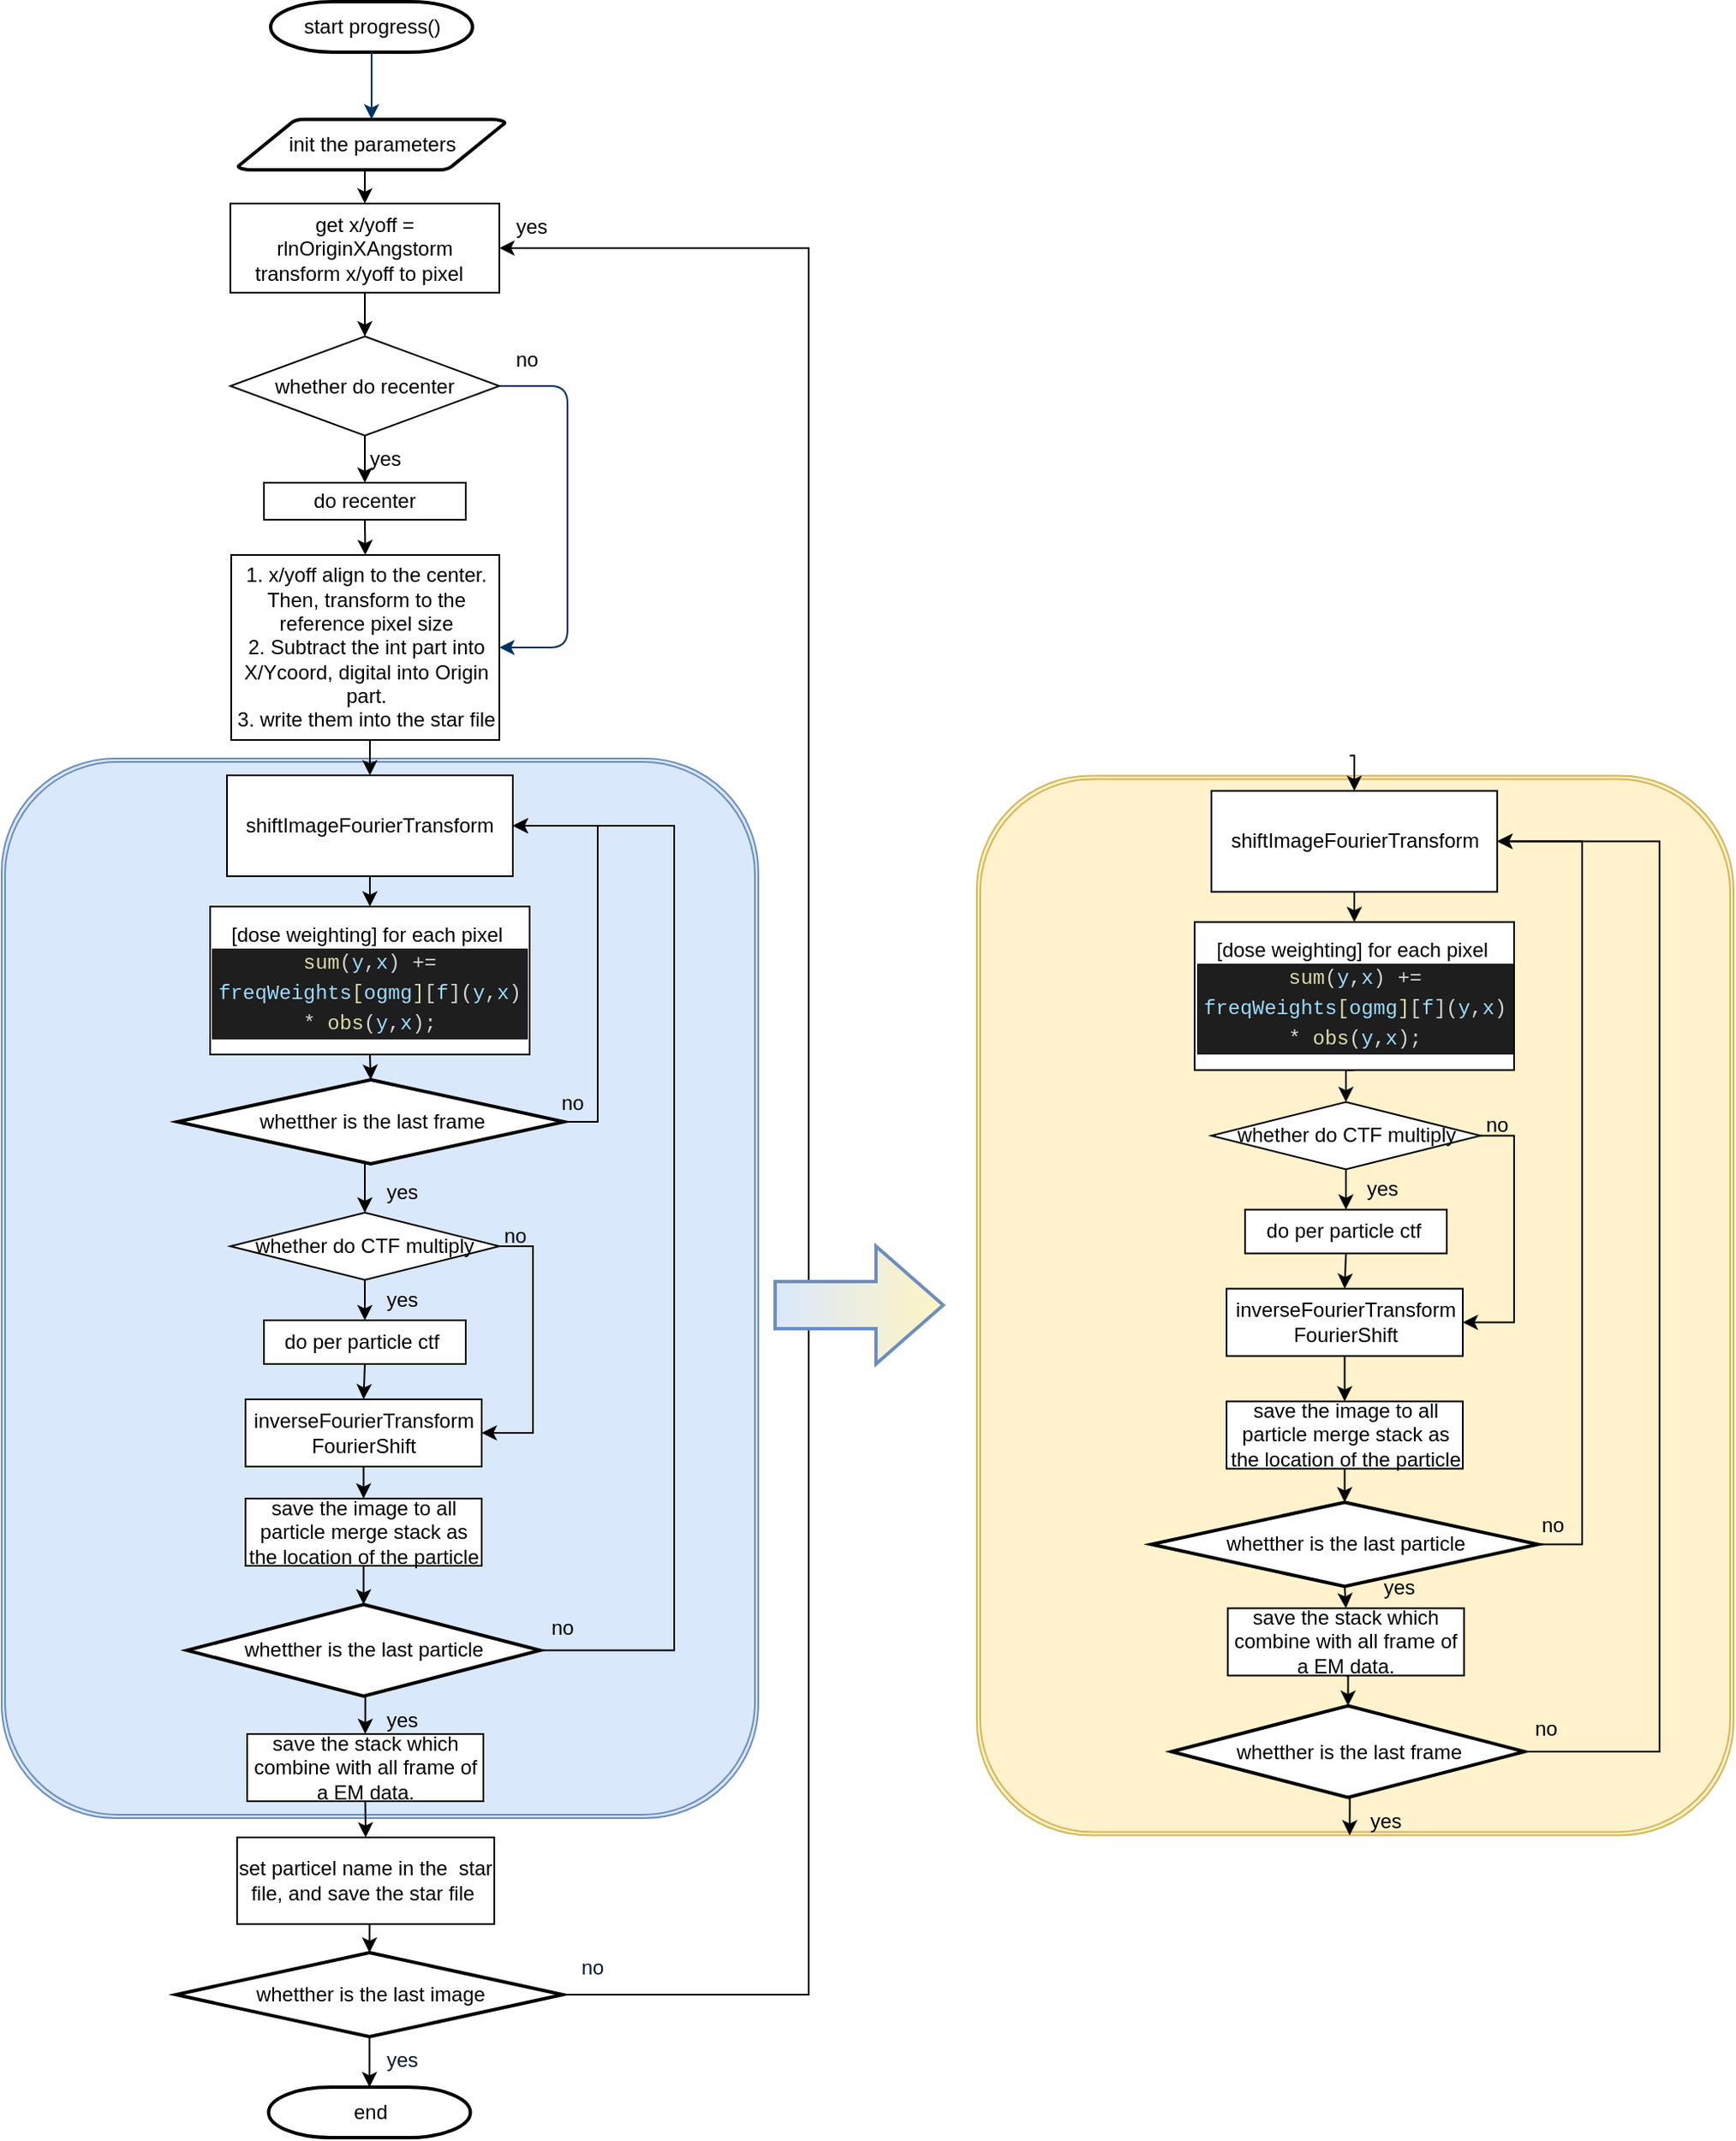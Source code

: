 <mxfile version="14.5.4" type="github">
  <diagram id="6a731a19-8d31-9384-78a2-239565b7b9f0" name="Page-1">
    <mxGraphModel dx="5010" dy="3035" grid="1" gridSize="10" guides="1" tooltips="1" connect="1" arrows="1" fold="1" page="1" pageScale="1" pageWidth="1169" pageHeight="827" background="#ffffff" math="0" shadow="0">
      <root>
        <mxCell id="0" />
        <mxCell id="1" parent="0" />
        <mxCell id="xZEAEanUrRY9l2Lbz_Wz-160" value="" style="shape=ext;double=1;rounded=1;whiteSpace=wrap;html=1;strokeColor=#d6b656;fillColor=#fff2cc;" vertex="1" parent="1">
          <mxGeometry x="680" y="520.25" width="450" height="630" as="geometry" />
        </mxCell>
        <mxCell id="xZEAEanUrRY9l2Lbz_Wz-132" value="" style="shape=ext;double=1;rounded=1;whiteSpace=wrap;html=1;strokeColor=#6c8ebf;fillColor=#dae8fc;" vertex="1" parent="1">
          <mxGeometry x="100" y="510" width="450" height="630" as="geometry" />
        </mxCell>
        <mxCell id="2" value="start progress()" style="shape=mxgraph.flowchart.terminator;strokeWidth=2;gradientColor=none;gradientDirection=north;fontStyle=0;html=1;" parent="1" vertex="1">
          <mxGeometry x="260" y="60" width="120" height="30" as="geometry" />
        </mxCell>
        <mxCell id="xZEAEanUrRY9l2Lbz_Wz-102" style="edgeStyle=orthogonalEdgeStyle;rounded=0;orthogonalLoop=1;jettySize=auto;html=1;exitX=0.5;exitY=1;exitDx=0;exitDy=0;exitPerimeter=0;entryX=0.5;entryY=0;entryDx=0;entryDy=0;" edge="1" parent="1" source="3" target="xZEAEanUrRY9l2Lbz_Wz-59">
          <mxGeometry relative="1" as="geometry" />
        </mxCell>
        <mxCell id="3" value="init the parameters" style="shape=mxgraph.flowchart.data;strokeWidth=2;gradientColor=none;gradientDirection=north;fontStyle=0;html=1;" parent="1" vertex="1">
          <mxGeometry x="240.5" y="130" width="159" height="30" as="geometry" />
        </mxCell>
        <mxCell id="7" style="fontStyle=1;strokeColor=#003366;strokeWidth=1;html=1;" parent="1" source="2" target="3" edge="1">
          <mxGeometry relative="1" as="geometry" />
        </mxCell>
        <mxCell id="11" value="yes" style="text;fontStyle=0;html=1;strokeColor=none;gradientColor=none;fillColor=none;strokeWidth=2;" parent="1" vertex="1">
          <mxGeometry x="404" y="180" width="40" height="26" as="geometry" />
        </mxCell>
        <mxCell id="19" value="" style="edgeStyle=elbowEdgeStyle;elbow=horizontal;exitX=1;exitY=0.5;fontStyle=1;strokeColor=#003366;strokeWidth=1;html=1;entryX=1;entryY=0.5;entryDx=0;entryDy=0;exitDx=0;exitDy=0;" parent="1" source="xZEAEanUrRY9l2Lbz_Wz-60" target="xZEAEanUrRY9l2Lbz_Wz-62" edge="1">
          <mxGeometry y="-326" width="100" height="100" as="geometry">
            <mxPoint x="384.395" y="354" as="sourcePoint" />
            <mxPoint x="100" y="-326" as="targetPoint" />
            <Array as="points">
              <mxPoint x="436.5" y="359" />
              <mxPoint x="470" y="424" />
            </Array>
          </mxGeometry>
        </mxCell>
        <mxCell id="xZEAEanUrRY9l2Lbz_Wz-86" style="edgeStyle=orthogonalEdgeStyle;rounded=0;orthogonalLoop=1;jettySize=auto;html=1;exitX=1;exitY=0.5;exitDx=0;exitDy=0;exitPerimeter=0;entryX=1;entryY=0.5;entryDx=0;entryDy=0;" edge="1" parent="1" source="24" target="xZEAEanUrRY9l2Lbz_Wz-85">
          <mxGeometry relative="1" as="geometry">
            <Array as="points">
              <mxPoint x="500" y="1040" />
              <mxPoint x="500" y="550" />
            </Array>
          </mxGeometry>
        </mxCell>
        <mxCell id="xZEAEanUrRY9l2Lbz_Wz-116" style="edgeStyle=orthogonalEdgeStyle;rounded=0;orthogonalLoop=1;jettySize=auto;html=1;exitX=0.5;exitY=1;exitDx=0;exitDy=0;exitPerimeter=0;entryX=0.5;entryY=0;entryDx=0;entryDy=0;" edge="1" parent="1" source="24" target="xZEAEanUrRY9l2Lbz_Wz-114">
          <mxGeometry relative="1" as="geometry" />
        </mxCell>
        <mxCell id="24" value="whetther is the last particle" style="shape=mxgraph.flowchart.decision;strokeWidth=2;gradientColor=none;gradientDirection=north;fontStyle=0;html=1;" parent="1" vertex="1">
          <mxGeometry x="210.25" y="1013" width="210" height="54.5" as="geometry" />
        </mxCell>
        <mxCell id="27" value="yes" style="text;fontStyle=0;html=1;strokeColor=none;gradientColor=none;fillColor=none;strokeWidth=2;" parent="1" vertex="1">
          <mxGeometry x="326.5" y="754" width="40" height="26" as="geometry" />
        </mxCell>
        <mxCell id="46" value="no" style="text;fontStyle=0;html=1;strokeColor=none;gradientColor=none;fillColor=none;strokeWidth=2;" parent="1" vertex="1">
          <mxGeometry x="424.5" y="1013" width="40" height="26" as="geometry" />
        </mxCell>
        <mxCell id="47" value="yes" style="text;fontColor=#001933;fontStyle=0;html=1;strokeColor=none;gradientColor=none;fillColor=none;strokeWidth=2;" parent="1" vertex="1">
          <mxGeometry x="326.5" y="1270" width="40" height="26" as="geometry" />
        </mxCell>
        <mxCell id="48" value="no" style="text;fontColor=#001933;fontStyle=0;html=1;strokeColor=none;gradientColor=none;fillColor=none;strokeWidth=2;align=center;" parent="1" vertex="1">
          <mxGeometry x="431" y="1215" width="40" height="26" as="geometry" />
        </mxCell>
        <mxCell id="xZEAEanUrRY9l2Lbz_Wz-57" value="end" style="shape=mxgraph.flowchart.terminator;strokeWidth=2;gradientColor=none;gradientDirection=north;fontStyle=0;html=1;" vertex="1" parent="1">
          <mxGeometry x="258.75" y="1300" width="120" height="30" as="geometry" />
        </mxCell>
        <mxCell id="xZEAEanUrRY9l2Lbz_Wz-80" style="edgeStyle=orthogonalEdgeStyle;rounded=0;orthogonalLoop=1;jettySize=auto;html=1;exitX=0.5;exitY=1;exitDx=0;exitDy=0;entryX=0.5;entryY=0;entryDx=0;entryDy=0;" edge="1" parent="1" source="xZEAEanUrRY9l2Lbz_Wz-59" target="xZEAEanUrRY9l2Lbz_Wz-60">
          <mxGeometry relative="1" as="geometry" />
        </mxCell>
        <mxCell id="xZEAEanUrRY9l2Lbz_Wz-59" value="get x/yoff = rlnOriginXAngstorm&lt;br&gt;transform x/yoff to pixel&amp;nbsp;&amp;nbsp;" style="rounded=0;whiteSpace=wrap;html=1;" vertex="1" parent="1">
          <mxGeometry x="236" y="180" width="160" height="53" as="geometry" />
        </mxCell>
        <mxCell id="xZEAEanUrRY9l2Lbz_Wz-69" style="edgeStyle=orthogonalEdgeStyle;rounded=0;orthogonalLoop=1;jettySize=auto;html=1;exitX=0.5;exitY=1;exitDx=0;exitDy=0;entryX=0.5;entryY=0;entryDx=0;entryDy=0;" edge="1" parent="1" source="xZEAEanUrRY9l2Lbz_Wz-60" target="xZEAEanUrRY9l2Lbz_Wz-61">
          <mxGeometry relative="1" as="geometry" />
        </mxCell>
        <mxCell id="xZEAEanUrRY9l2Lbz_Wz-60" value="whether do recenter" style="rhombus;whiteSpace=wrap;html=1;" vertex="1" parent="1">
          <mxGeometry x="236" y="259" width="160" height="59" as="geometry" />
        </mxCell>
        <mxCell id="xZEAEanUrRY9l2Lbz_Wz-67" style="edgeStyle=orthogonalEdgeStyle;rounded=0;orthogonalLoop=1;jettySize=auto;html=1;exitX=0.5;exitY=1;exitDx=0;exitDy=0;entryX=0.5;entryY=0;entryDx=0;entryDy=0;" edge="1" parent="1" source="xZEAEanUrRY9l2Lbz_Wz-61" target="xZEAEanUrRY9l2Lbz_Wz-62">
          <mxGeometry relative="1" as="geometry" />
        </mxCell>
        <mxCell id="xZEAEanUrRY9l2Lbz_Wz-61" value="do recenter" style="rounded=0;whiteSpace=wrap;html=1;" vertex="1" parent="1">
          <mxGeometry x="256" y="346" width="120" height="22" as="geometry" />
        </mxCell>
        <mxCell id="xZEAEanUrRY9l2Lbz_Wz-91" style="edgeStyle=orthogonalEdgeStyle;rounded=0;orthogonalLoop=1;jettySize=auto;html=1;exitX=0.5;exitY=1;exitDx=0;exitDy=0;entryX=0.5;entryY=0;entryDx=0;entryDy=0;" edge="1" parent="1" source="xZEAEanUrRY9l2Lbz_Wz-62" target="xZEAEanUrRY9l2Lbz_Wz-85">
          <mxGeometry relative="1" as="geometry" />
        </mxCell>
        <mxCell id="xZEAEanUrRY9l2Lbz_Wz-62" value="1. x/yoff align to the center. Then, transform to the reference pixel size&lt;br&gt;2. Subtract the int part into X/Ycoord, digital into Origin part.&lt;br&gt;3. write them into the star file" style="rounded=0;whiteSpace=wrap;html=1;" vertex="1" parent="1">
          <mxGeometry x="236.5" y="389" width="159.5" height="110" as="geometry" />
        </mxCell>
        <mxCell id="xZEAEanUrRY9l2Lbz_Wz-64" value="no" style="text;fontStyle=0;html=1;strokeColor=none;gradientColor=none;fillColor=none;strokeWidth=2;align=center;" vertex="1" parent="1">
          <mxGeometry x="391.5" y="259" width="40" height="26" as="geometry" />
        </mxCell>
        <mxCell id="xZEAEanUrRY9l2Lbz_Wz-65" value="yes" style="text;fontStyle=0;html=1;strokeColor=none;gradientColor=none;fillColor=none;strokeWidth=2;" vertex="1" parent="1">
          <mxGeometry x="316.5" y="318" width="40" height="26" as="geometry" />
        </mxCell>
        <mxCell id="xZEAEanUrRY9l2Lbz_Wz-105" style="edgeStyle=orthogonalEdgeStyle;rounded=0;orthogonalLoop=1;jettySize=auto;html=1;exitX=0.5;exitY=1;exitDx=0;exitDy=0;exitPerimeter=0;entryX=0.5;entryY=0;entryDx=0;entryDy=0;entryPerimeter=0;" edge="1" parent="1" source="xZEAEanUrRY9l2Lbz_Wz-84" target="xZEAEanUrRY9l2Lbz_Wz-57">
          <mxGeometry relative="1" as="geometry" />
        </mxCell>
        <mxCell id="xZEAEanUrRY9l2Lbz_Wz-130" style="edgeStyle=orthogonalEdgeStyle;rounded=0;orthogonalLoop=1;jettySize=auto;html=1;exitX=1;exitY=0.5;exitDx=0;exitDy=0;exitPerimeter=0;entryX=1;entryY=0.5;entryDx=0;entryDy=0;" edge="1" parent="1" source="xZEAEanUrRY9l2Lbz_Wz-84" target="xZEAEanUrRY9l2Lbz_Wz-59">
          <mxGeometry relative="1" as="geometry">
            <Array as="points">
              <mxPoint x="580" y="1245" />
              <mxPoint x="580" y="207" />
            </Array>
          </mxGeometry>
        </mxCell>
        <mxCell id="xZEAEanUrRY9l2Lbz_Wz-84" value="whetther is the last image" style="shape=mxgraph.flowchart.decision;strokeWidth=2;gradientColor=none;gradientDirection=north;fontStyle=0;html=1;" vertex="1" parent="1">
          <mxGeometry x="203.75" y="1220" width="230" height="50" as="geometry" />
        </mxCell>
        <mxCell id="xZEAEanUrRY9l2Lbz_Wz-90" style="edgeStyle=orthogonalEdgeStyle;rounded=0;orthogonalLoop=1;jettySize=auto;html=1;exitX=0.5;exitY=1;exitDx=0;exitDy=0;entryX=0.5;entryY=0;entryDx=0;entryDy=0;" edge="1" parent="1" source="xZEAEanUrRY9l2Lbz_Wz-85" target="xZEAEanUrRY9l2Lbz_Wz-89">
          <mxGeometry relative="1" as="geometry" />
        </mxCell>
        <mxCell id="xZEAEanUrRY9l2Lbz_Wz-85" value="shiftImageFourierTransform" style="rounded=0;whiteSpace=wrap;html=1;" vertex="1" parent="1">
          <mxGeometry x="234" y="520" width="170" height="60" as="geometry" />
        </mxCell>
        <mxCell id="xZEAEanUrRY9l2Lbz_Wz-108" style="edgeStyle=orthogonalEdgeStyle;rounded=0;orthogonalLoop=1;jettySize=auto;html=1;exitX=0.5;exitY=1;exitDx=0;exitDy=0;entryX=0.5;entryY=0;entryDx=0;entryDy=0;entryPerimeter=0;" edge="1" parent="1" source="xZEAEanUrRY9l2Lbz_Wz-89" target="xZEAEanUrRY9l2Lbz_Wz-107">
          <mxGeometry relative="1" as="geometry" />
        </mxCell>
        <mxCell id="xZEAEanUrRY9l2Lbz_Wz-89" value="[dose weighting] for each pixel&amp;nbsp;&lt;br&gt;&lt;div style=&quot;color: rgb(212 , 212 , 212) ; background-color: rgb(30 , 30 , 30) ; font-family: &amp;#34;menlo&amp;#34; , &amp;#34;monaco&amp;#34; , &amp;#34;courier new&amp;#34; , monospace ; line-height: 18px&quot;&gt;&lt;span style=&quot;color: #dcdcaa&quot;&gt;sum&lt;/span&gt;(&lt;span style=&quot;color: #9cdcfe&quot;&gt;y&lt;/span&gt;,&lt;span style=&quot;color: #9cdcfe&quot;&gt;x&lt;/span&gt;) += &lt;span style=&quot;color: #9cdcfe&quot;&gt;freqWeights&lt;/span&gt;&lt;span style=&quot;color: #dcdcaa&quot;&gt;[&lt;/span&gt;&lt;span style=&quot;color: #9cdcfe&quot;&gt;ogmg&lt;/span&gt;&lt;span style=&quot;color: #dcdcaa&quot;&gt;]&lt;/span&gt;[&lt;span style=&quot;color: #9cdcfe&quot;&gt;f&lt;/span&gt;](&lt;span style=&quot;color: #9cdcfe&quot;&gt;y&lt;/span&gt;,&lt;span style=&quot;color: #9cdcfe&quot;&gt;x&lt;/span&gt;) * &lt;span style=&quot;color: #dcdcaa&quot;&gt;obs&lt;/span&gt;(&lt;span style=&quot;color: #9cdcfe&quot;&gt;y&lt;/span&gt;,&lt;span style=&quot;color: #9cdcfe&quot;&gt;x&lt;/span&gt;);&lt;/div&gt;" style="rounded=0;whiteSpace=wrap;html=1;" vertex="1" parent="1">
          <mxGeometry x="224" y="598" width="190" height="88" as="geometry" />
        </mxCell>
        <mxCell id="xZEAEanUrRY9l2Lbz_Wz-95" style="edgeStyle=orthogonalEdgeStyle;rounded=0;orthogonalLoop=1;jettySize=auto;html=1;exitX=0.5;exitY=1;exitDx=0;exitDy=0;entryX=0.5;entryY=0;entryDx=0;entryDy=0;" edge="1" parent="1" source="xZEAEanUrRY9l2Lbz_Wz-92" target="xZEAEanUrRY9l2Lbz_Wz-94">
          <mxGeometry relative="1" as="geometry" />
        </mxCell>
        <mxCell id="xZEAEanUrRY9l2Lbz_Wz-99" style="edgeStyle=orthogonalEdgeStyle;rounded=0;orthogonalLoop=1;jettySize=auto;html=1;exitX=1;exitY=0.5;exitDx=0;exitDy=0;entryX=1;entryY=0.5;entryDx=0;entryDy=0;" edge="1" parent="1" source="xZEAEanUrRY9l2Lbz_Wz-92" target="xZEAEanUrRY9l2Lbz_Wz-97">
          <mxGeometry relative="1" as="geometry" />
        </mxCell>
        <mxCell id="xZEAEanUrRY9l2Lbz_Wz-92" value="whether do CTF multiply" style="rhombus;whiteSpace=wrap;html=1;" vertex="1" parent="1">
          <mxGeometry x="236" y="780" width="160" height="40" as="geometry" />
        </mxCell>
        <mxCell id="xZEAEanUrRY9l2Lbz_Wz-98" style="edgeStyle=orthogonalEdgeStyle;rounded=0;orthogonalLoop=1;jettySize=auto;html=1;exitX=0.5;exitY=1;exitDx=0;exitDy=0;entryX=0.5;entryY=0;entryDx=0;entryDy=0;" edge="1" parent="1" source="xZEAEanUrRY9l2Lbz_Wz-94" target="xZEAEanUrRY9l2Lbz_Wz-97">
          <mxGeometry relative="1" as="geometry" />
        </mxCell>
        <mxCell id="xZEAEanUrRY9l2Lbz_Wz-94" value="do per particle ctf&amp;nbsp;" style="rounded=0;whiteSpace=wrap;html=1;" vertex="1" parent="1">
          <mxGeometry x="256" y="844" width="120" height="26" as="geometry" />
        </mxCell>
        <mxCell id="xZEAEanUrRY9l2Lbz_Wz-96" value="yes" style="text;fontStyle=0;html=1;strokeColor=none;gradientColor=none;fillColor=none;strokeWidth=2;" vertex="1" parent="1">
          <mxGeometry x="326.5" y="818" width="40" height="26" as="geometry" />
        </mxCell>
        <mxCell id="xZEAEanUrRY9l2Lbz_Wz-106" style="edgeStyle=orthogonalEdgeStyle;rounded=0;orthogonalLoop=1;jettySize=auto;html=1;exitX=0.5;exitY=1;exitDx=0;exitDy=0;entryX=0.5;entryY=0;entryDx=0;entryDy=0;" edge="1" parent="1" source="xZEAEanUrRY9l2Lbz_Wz-97" target="xZEAEanUrRY9l2Lbz_Wz-101">
          <mxGeometry relative="1" as="geometry" />
        </mxCell>
        <mxCell id="xZEAEanUrRY9l2Lbz_Wz-97" value="inverseFourierTransform&lt;br&gt;FourierShift" style="rounded=0;whiteSpace=wrap;html=1;" vertex="1" parent="1">
          <mxGeometry x="245" y="891" width="140.5" height="40" as="geometry" />
        </mxCell>
        <mxCell id="xZEAEanUrRY9l2Lbz_Wz-100" value="no" style="text;fontStyle=0;html=1;strokeColor=none;gradientColor=none;fillColor=none;strokeWidth=2;align=center;" vertex="1" parent="1">
          <mxGeometry x="385" y="780" width="40" height="26" as="geometry" />
        </mxCell>
        <mxCell id="xZEAEanUrRY9l2Lbz_Wz-113" style="edgeStyle=orthogonalEdgeStyle;rounded=0;orthogonalLoop=1;jettySize=auto;html=1;exitX=0.5;exitY=1;exitDx=0;exitDy=0;entryX=0.5;entryY=0;entryDx=0;entryDy=0;entryPerimeter=0;" edge="1" parent="1" source="xZEAEanUrRY9l2Lbz_Wz-101" target="24">
          <mxGeometry relative="1" as="geometry" />
        </mxCell>
        <mxCell id="xZEAEanUrRY9l2Lbz_Wz-101" value="save the image to all particle merge stack as the location of the particle" style="rounded=0;whiteSpace=wrap;html=1;" vertex="1" parent="1">
          <mxGeometry x="245" y="950" width="140.5" height="40" as="geometry" />
        </mxCell>
        <mxCell id="xZEAEanUrRY9l2Lbz_Wz-111" style="edgeStyle=orthogonalEdgeStyle;rounded=0;orthogonalLoop=1;jettySize=auto;html=1;exitX=0.5;exitY=1;exitDx=0;exitDy=0;exitPerimeter=0;entryX=0.5;entryY=0;entryDx=0;entryDy=0;" edge="1" parent="1" source="xZEAEanUrRY9l2Lbz_Wz-107" target="xZEAEanUrRY9l2Lbz_Wz-92">
          <mxGeometry relative="1" as="geometry" />
        </mxCell>
        <mxCell id="xZEAEanUrRY9l2Lbz_Wz-112" style="edgeStyle=orthogonalEdgeStyle;rounded=0;orthogonalLoop=1;jettySize=auto;html=1;exitX=1;exitY=0.5;exitDx=0;exitDy=0;exitPerimeter=0;entryX=1;entryY=0.5;entryDx=0;entryDy=0;" edge="1" parent="1" source="xZEAEanUrRY9l2Lbz_Wz-107" target="xZEAEanUrRY9l2Lbz_Wz-85">
          <mxGeometry relative="1" as="geometry" />
        </mxCell>
        <mxCell id="xZEAEanUrRY9l2Lbz_Wz-107" value="whetther is the last frame" style="shape=mxgraph.flowchart.decision;strokeWidth=2;gradientColor=none;gradientDirection=north;fontStyle=0;html=1;" vertex="1" parent="1">
          <mxGeometry x="204.5" y="701" width="230" height="50" as="geometry" />
        </mxCell>
        <mxCell id="xZEAEanUrRY9l2Lbz_Wz-119" style="edgeStyle=orthogonalEdgeStyle;rounded=0;orthogonalLoop=1;jettySize=auto;html=1;exitX=0.5;exitY=1;exitDx=0;exitDy=0;entryX=0.5;entryY=0;entryDx=0;entryDy=0;" edge="1" parent="1" source="xZEAEanUrRY9l2Lbz_Wz-114" target="xZEAEanUrRY9l2Lbz_Wz-118">
          <mxGeometry relative="1" as="geometry" />
        </mxCell>
        <mxCell id="xZEAEanUrRY9l2Lbz_Wz-114" value="save the stack which combine with all frame of a EM data." style="rounded=0;whiteSpace=wrap;html=1;" vertex="1" parent="1">
          <mxGeometry x="246" y="1090" width="140.5" height="40" as="geometry" />
        </mxCell>
        <mxCell id="xZEAEanUrRY9l2Lbz_Wz-120" style="edgeStyle=orthogonalEdgeStyle;rounded=0;orthogonalLoop=1;jettySize=auto;html=1;exitX=0.5;exitY=1;exitDx=0;exitDy=0;entryX=0.5;entryY=0;entryDx=0;entryDy=0;entryPerimeter=0;" edge="1" parent="1" source="xZEAEanUrRY9l2Lbz_Wz-118" target="xZEAEanUrRY9l2Lbz_Wz-84">
          <mxGeometry relative="1" as="geometry" />
        </mxCell>
        <mxCell id="xZEAEanUrRY9l2Lbz_Wz-118" value="set particel name in the&amp;nbsp; star file, and save the star file&amp;nbsp;" style="rounded=0;whiteSpace=wrap;html=1;" vertex="1" parent="1">
          <mxGeometry x="240" y="1151.5" width="153" height="51.5" as="geometry" />
        </mxCell>
        <mxCell id="xZEAEanUrRY9l2Lbz_Wz-125" value="no" style="text;fontStyle=0;html=1;strokeColor=none;gradientColor=none;fillColor=none;strokeWidth=2;" vertex="1" parent="1">
          <mxGeometry x="431" y="701" width="40" height="26" as="geometry" />
        </mxCell>
        <mxCell id="xZEAEanUrRY9l2Lbz_Wz-127" value="yes" style="text;fontStyle=0;html=1;strokeColor=none;gradientColor=none;fillColor=none;strokeWidth=2;" vertex="1" parent="1">
          <mxGeometry x="326.5" y="1067.5" width="40" height="26" as="geometry" />
        </mxCell>
        <mxCell id="xZEAEanUrRY9l2Lbz_Wz-133" style="edgeStyle=orthogonalEdgeStyle;rounded=0;orthogonalLoop=1;jettySize=auto;html=1;exitX=1;exitY=0.5;exitDx=0;exitDy=0;exitPerimeter=0;entryX=1;entryY=0.5;entryDx=0;entryDy=0;" edge="1" parent="1" source="xZEAEanUrRY9l2Lbz_Wz-135" target="xZEAEanUrRY9l2Lbz_Wz-140">
          <mxGeometry relative="1" as="geometry">
            <Array as="points">
              <mxPoint x="1086" y="1100.25" />
              <mxPoint x="1086" y="559.25" />
            </Array>
          </mxGeometry>
        </mxCell>
        <mxCell id="xZEAEanUrRY9l2Lbz_Wz-134" style="edgeStyle=orthogonalEdgeStyle;rounded=0;orthogonalLoop=1;jettySize=auto;html=1;exitX=0.5;exitY=1;exitDx=0;exitDy=0;exitPerimeter=0;entryX=0.5;entryY=0;entryDx=0;entryDy=0;" edge="1" parent="1" source="xZEAEanUrRY9l2Lbz_Wz-135">
          <mxGeometry relative="1" as="geometry">
            <mxPoint x="901.75" y="1150.25" as="targetPoint" />
          </mxGeometry>
        </mxCell>
        <mxCell id="xZEAEanUrRY9l2Lbz_Wz-135" value="whetther is the last frame" style="shape=mxgraph.flowchart.decision;strokeWidth=2;gradientColor=none;gradientDirection=north;fontStyle=0;html=1;" vertex="1" parent="1">
          <mxGeometry x="795.75" y="1073.25" width="210" height="54.5" as="geometry" />
        </mxCell>
        <mxCell id="xZEAEanUrRY9l2Lbz_Wz-137" value="no" style="text;fontStyle=0;html=1;strokeColor=none;gradientColor=none;fillColor=none;strokeWidth=2;" vertex="1" parent="1">
          <mxGeometry x="1010" y="1073.25" width="40" height="26" as="geometry" />
        </mxCell>
        <mxCell id="xZEAEanUrRY9l2Lbz_Wz-138" style="edgeStyle=orthogonalEdgeStyle;rounded=0;orthogonalLoop=1;jettySize=auto;html=1;exitX=0.5;exitY=1;exitDx=0;exitDy=0;entryX=0.5;entryY=0;entryDx=0;entryDy=0;" edge="1" parent="1" target="xZEAEanUrRY9l2Lbz_Wz-140">
          <mxGeometry relative="1" as="geometry">
            <mxPoint x="901.75" y="508.25" as="sourcePoint" />
          </mxGeometry>
        </mxCell>
        <mxCell id="xZEAEanUrRY9l2Lbz_Wz-139" style="edgeStyle=orthogonalEdgeStyle;rounded=0;orthogonalLoop=1;jettySize=auto;html=1;exitX=0.5;exitY=1;exitDx=0;exitDy=0;entryX=0.5;entryY=0;entryDx=0;entryDy=0;" edge="1" parent="1" source="xZEAEanUrRY9l2Lbz_Wz-140" target="xZEAEanUrRY9l2Lbz_Wz-142">
          <mxGeometry relative="1" as="geometry" />
        </mxCell>
        <mxCell id="xZEAEanUrRY9l2Lbz_Wz-140" value="shiftImageFourierTransform" style="rounded=0;whiteSpace=wrap;html=1;" vertex="1" parent="1">
          <mxGeometry x="819.5" y="529.25" width="170" height="60" as="geometry" />
        </mxCell>
        <mxCell id="xZEAEanUrRY9l2Lbz_Wz-164" style="edgeStyle=orthogonalEdgeStyle;rounded=0;orthogonalLoop=1;jettySize=auto;html=1;exitX=0.5;exitY=1;exitDx=0;exitDy=0;entryX=0.5;entryY=0;entryDx=0;entryDy=0;" edge="1" parent="1" source="xZEAEanUrRY9l2Lbz_Wz-142" target="xZEAEanUrRY9l2Lbz_Wz-145">
          <mxGeometry relative="1" as="geometry" />
        </mxCell>
        <mxCell id="xZEAEanUrRY9l2Lbz_Wz-142" value="[dose weighting] for each pixel&amp;nbsp;&lt;br&gt;&lt;div style=&quot;color: rgb(212 , 212 , 212) ; background-color: rgb(30 , 30 , 30) ; font-family: &amp;#34;menlo&amp;#34; , &amp;#34;monaco&amp;#34; , &amp;#34;courier new&amp;#34; , monospace ; line-height: 18px&quot;&gt;&lt;span style=&quot;color: #dcdcaa&quot;&gt;sum&lt;/span&gt;(&lt;span style=&quot;color: #9cdcfe&quot;&gt;y&lt;/span&gt;,&lt;span style=&quot;color: #9cdcfe&quot;&gt;x&lt;/span&gt;) += &lt;span style=&quot;color: #9cdcfe&quot;&gt;freqWeights&lt;/span&gt;&lt;span style=&quot;color: #dcdcaa&quot;&gt;[&lt;/span&gt;&lt;span style=&quot;color: #9cdcfe&quot;&gt;ogmg&lt;/span&gt;&lt;span style=&quot;color: #dcdcaa&quot;&gt;]&lt;/span&gt;[&lt;span style=&quot;color: #9cdcfe&quot;&gt;f&lt;/span&gt;](&lt;span style=&quot;color: #9cdcfe&quot;&gt;y&lt;/span&gt;,&lt;span style=&quot;color: #9cdcfe&quot;&gt;x&lt;/span&gt;) * &lt;span style=&quot;color: #dcdcaa&quot;&gt;obs&lt;/span&gt;(&lt;span style=&quot;color: #9cdcfe&quot;&gt;y&lt;/span&gt;,&lt;span style=&quot;color: #9cdcfe&quot;&gt;x&lt;/span&gt;);&lt;/div&gt;" style="rounded=0;whiteSpace=wrap;html=1;" vertex="1" parent="1">
          <mxGeometry x="809.5" y="607.25" width="190" height="88" as="geometry" />
        </mxCell>
        <mxCell id="xZEAEanUrRY9l2Lbz_Wz-143" style="edgeStyle=orthogonalEdgeStyle;rounded=0;orthogonalLoop=1;jettySize=auto;html=1;exitX=0.5;exitY=1;exitDx=0;exitDy=0;entryX=0.5;entryY=0;entryDx=0;entryDy=0;" edge="1" parent="1" source="xZEAEanUrRY9l2Lbz_Wz-145" target="xZEAEanUrRY9l2Lbz_Wz-147">
          <mxGeometry relative="1" as="geometry" />
        </mxCell>
        <mxCell id="xZEAEanUrRY9l2Lbz_Wz-144" style="edgeStyle=orthogonalEdgeStyle;rounded=0;orthogonalLoop=1;jettySize=auto;html=1;exitX=1;exitY=0.5;exitDx=0;exitDy=0;entryX=1;entryY=0.5;entryDx=0;entryDy=0;" edge="1" parent="1" source="xZEAEanUrRY9l2Lbz_Wz-145" target="xZEAEanUrRY9l2Lbz_Wz-150">
          <mxGeometry relative="1" as="geometry" />
        </mxCell>
        <mxCell id="xZEAEanUrRY9l2Lbz_Wz-145" value="whether do CTF multiply" style="rhombus;whiteSpace=wrap;html=1;" vertex="1" parent="1">
          <mxGeometry x="819.5" y="714.25" width="160" height="40" as="geometry" />
        </mxCell>
        <mxCell id="xZEAEanUrRY9l2Lbz_Wz-146" style="edgeStyle=orthogonalEdgeStyle;rounded=0;orthogonalLoop=1;jettySize=auto;html=1;exitX=0.5;exitY=1;exitDx=0;exitDy=0;entryX=0.5;entryY=0;entryDx=0;entryDy=0;" edge="1" parent="1" source="xZEAEanUrRY9l2Lbz_Wz-147" target="xZEAEanUrRY9l2Lbz_Wz-150">
          <mxGeometry relative="1" as="geometry" />
        </mxCell>
        <mxCell id="xZEAEanUrRY9l2Lbz_Wz-147" value="do per particle ctf&amp;nbsp;" style="rounded=0;whiteSpace=wrap;html=1;" vertex="1" parent="1">
          <mxGeometry x="839.5" y="778.25" width="120" height="26" as="geometry" />
        </mxCell>
        <mxCell id="xZEAEanUrRY9l2Lbz_Wz-148" value="yes" style="text;fontStyle=0;html=1;strokeColor=none;gradientColor=none;fillColor=none;strokeWidth=2;" vertex="1" parent="1">
          <mxGeometry x="910" y="752.25" width="40" height="26" as="geometry" />
        </mxCell>
        <mxCell id="xZEAEanUrRY9l2Lbz_Wz-165" style="edgeStyle=orthogonalEdgeStyle;rounded=0;orthogonalLoop=1;jettySize=auto;html=1;exitX=0.5;exitY=1;exitDx=0;exitDy=0;entryX=0.5;entryY=0;entryDx=0;entryDy=0;" edge="1" parent="1" source="xZEAEanUrRY9l2Lbz_Wz-150" target="xZEAEanUrRY9l2Lbz_Wz-153">
          <mxGeometry relative="1" as="geometry" />
        </mxCell>
        <mxCell id="xZEAEanUrRY9l2Lbz_Wz-150" value="inverseFourierTransform&lt;br&gt;FourierShift" style="rounded=0;whiteSpace=wrap;html=1;" vertex="1" parent="1">
          <mxGeometry x="828.5" y="825.25" width="140.5" height="40" as="geometry" />
        </mxCell>
        <mxCell id="xZEAEanUrRY9l2Lbz_Wz-151" value="no" style="text;fontStyle=0;html=1;strokeColor=none;gradientColor=none;fillColor=none;strokeWidth=2;align=center;" vertex="1" parent="1">
          <mxGeometry x="968.5" y="714.25" width="40" height="26" as="geometry" />
        </mxCell>
        <mxCell id="xZEAEanUrRY9l2Lbz_Wz-166" style="edgeStyle=orthogonalEdgeStyle;rounded=0;orthogonalLoop=1;jettySize=auto;html=1;exitX=0.5;exitY=1;exitDx=0;exitDy=0;entryX=0.5;entryY=0;entryDx=0;entryDy=0;entryPerimeter=0;" edge="1" parent="1" source="xZEAEanUrRY9l2Lbz_Wz-153" target="xZEAEanUrRY9l2Lbz_Wz-161">
          <mxGeometry relative="1" as="geometry" />
        </mxCell>
        <mxCell id="xZEAEanUrRY9l2Lbz_Wz-153" value="save the image to all particle merge stack as the location of the particle" style="rounded=0;whiteSpace=wrap;html=1;" vertex="1" parent="1">
          <mxGeometry x="828.5" y="892.25" width="140.5" height="40" as="geometry" />
        </mxCell>
        <mxCell id="xZEAEanUrRY9l2Lbz_Wz-158" value="no" style="text;fontStyle=0;html=1;strokeColor=none;gradientColor=none;fillColor=none;strokeWidth=2;" vertex="1" parent="1">
          <mxGeometry x="1013.75" y="952.25" width="40" height="26" as="geometry" />
        </mxCell>
        <mxCell id="xZEAEanUrRY9l2Lbz_Wz-159" value="yes" style="text;fontStyle=0;html=1;strokeColor=none;gradientColor=none;fillColor=none;strokeWidth=2;" vertex="1" parent="1">
          <mxGeometry x="912" y="1127.75" width="40" height="26" as="geometry" />
        </mxCell>
        <mxCell id="xZEAEanUrRY9l2Lbz_Wz-167" style="edgeStyle=orthogonalEdgeStyle;rounded=0;orthogonalLoop=1;jettySize=auto;html=1;exitX=0.5;exitY=1;exitDx=0;exitDy=0;exitPerimeter=0;entryX=0.5;entryY=0;entryDx=0;entryDy=0;" edge="1" parent="1" source="xZEAEanUrRY9l2Lbz_Wz-161" target="xZEAEanUrRY9l2Lbz_Wz-163">
          <mxGeometry relative="1" as="geometry" />
        </mxCell>
        <mxCell id="xZEAEanUrRY9l2Lbz_Wz-169" style="edgeStyle=orthogonalEdgeStyle;rounded=0;orthogonalLoop=1;jettySize=auto;html=1;exitX=1;exitY=0.5;exitDx=0;exitDy=0;exitPerimeter=0;entryX=1;entryY=0.5;entryDx=0;entryDy=0;" edge="1" parent="1" source="xZEAEanUrRY9l2Lbz_Wz-161" target="xZEAEanUrRY9l2Lbz_Wz-140">
          <mxGeometry relative="1" as="geometry">
            <Array as="points">
              <mxPoint x="1040" y="977.25" />
              <mxPoint x="1040" y="559.25" />
            </Array>
          </mxGeometry>
        </mxCell>
        <mxCell id="xZEAEanUrRY9l2Lbz_Wz-161" value="whetther is the last particle" style="shape=mxgraph.flowchart.decision;strokeWidth=2;gradientColor=none;gradientDirection=north;fontStyle=0;html=1;" vertex="1" parent="1">
          <mxGeometry x="783.75" y="952.25" width="230" height="50" as="geometry" />
        </mxCell>
        <mxCell id="xZEAEanUrRY9l2Lbz_Wz-168" style="edgeStyle=orthogonalEdgeStyle;rounded=0;orthogonalLoop=1;jettySize=auto;html=1;exitX=0.5;exitY=1;exitDx=0;exitDy=0;entryX=0.5;entryY=0;entryDx=0;entryDy=0;entryPerimeter=0;" edge="1" parent="1" source="xZEAEanUrRY9l2Lbz_Wz-163" target="xZEAEanUrRY9l2Lbz_Wz-135">
          <mxGeometry relative="1" as="geometry" />
        </mxCell>
        <mxCell id="xZEAEanUrRY9l2Lbz_Wz-163" value="save the stack which combine with all frame of a EM data." style="rounded=0;whiteSpace=wrap;html=1;" vertex="1" parent="1">
          <mxGeometry x="829.25" y="1015.25" width="140.5" height="40" as="geometry" />
        </mxCell>
        <mxCell id="xZEAEanUrRY9l2Lbz_Wz-170" value="yes" style="text;fontStyle=0;html=1;strokeColor=none;gradientColor=none;fillColor=none;strokeWidth=2;" vertex="1" parent="1">
          <mxGeometry x="919.5" y="989.25" width="40" height="26" as="geometry" />
        </mxCell>
        <mxCell id="xZEAEanUrRY9l2Lbz_Wz-174" value="" style="verticalLabelPosition=bottom;verticalAlign=top;html=1;strokeWidth=2;shape=mxgraph.arrows2.arrow;dy=0.6;dx=40;notch=0;fillColor=#dae8fc;strokeColor=#6c8ebf;gradientDirection=east;gradientColor=#FFF4C3;" vertex="1" parent="1">
          <mxGeometry x="560" y="800" width="100" height="70" as="geometry" />
        </mxCell>
      </root>
    </mxGraphModel>
  </diagram>
</mxfile>
